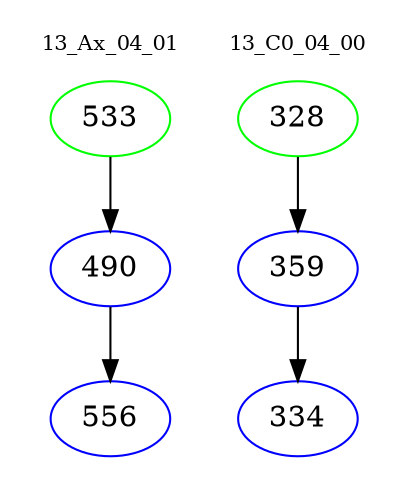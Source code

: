 digraph{
subgraph cluster_0 {
color = white
label = "13_Ax_04_01";
fontsize=10;
T0_533 [label="533", color="green"]
T0_533 -> T0_490 [color="black"]
T0_490 [label="490", color="blue"]
T0_490 -> T0_556 [color="black"]
T0_556 [label="556", color="blue"]
}
subgraph cluster_1 {
color = white
label = "13_C0_04_00";
fontsize=10;
T1_328 [label="328", color="green"]
T1_328 -> T1_359 [color="black"]
T1_359 [label="359", color="blue"]
T1_359 -> T1_334 [color="black"]
T1_334 [label="334", color="blue"]
}
}
